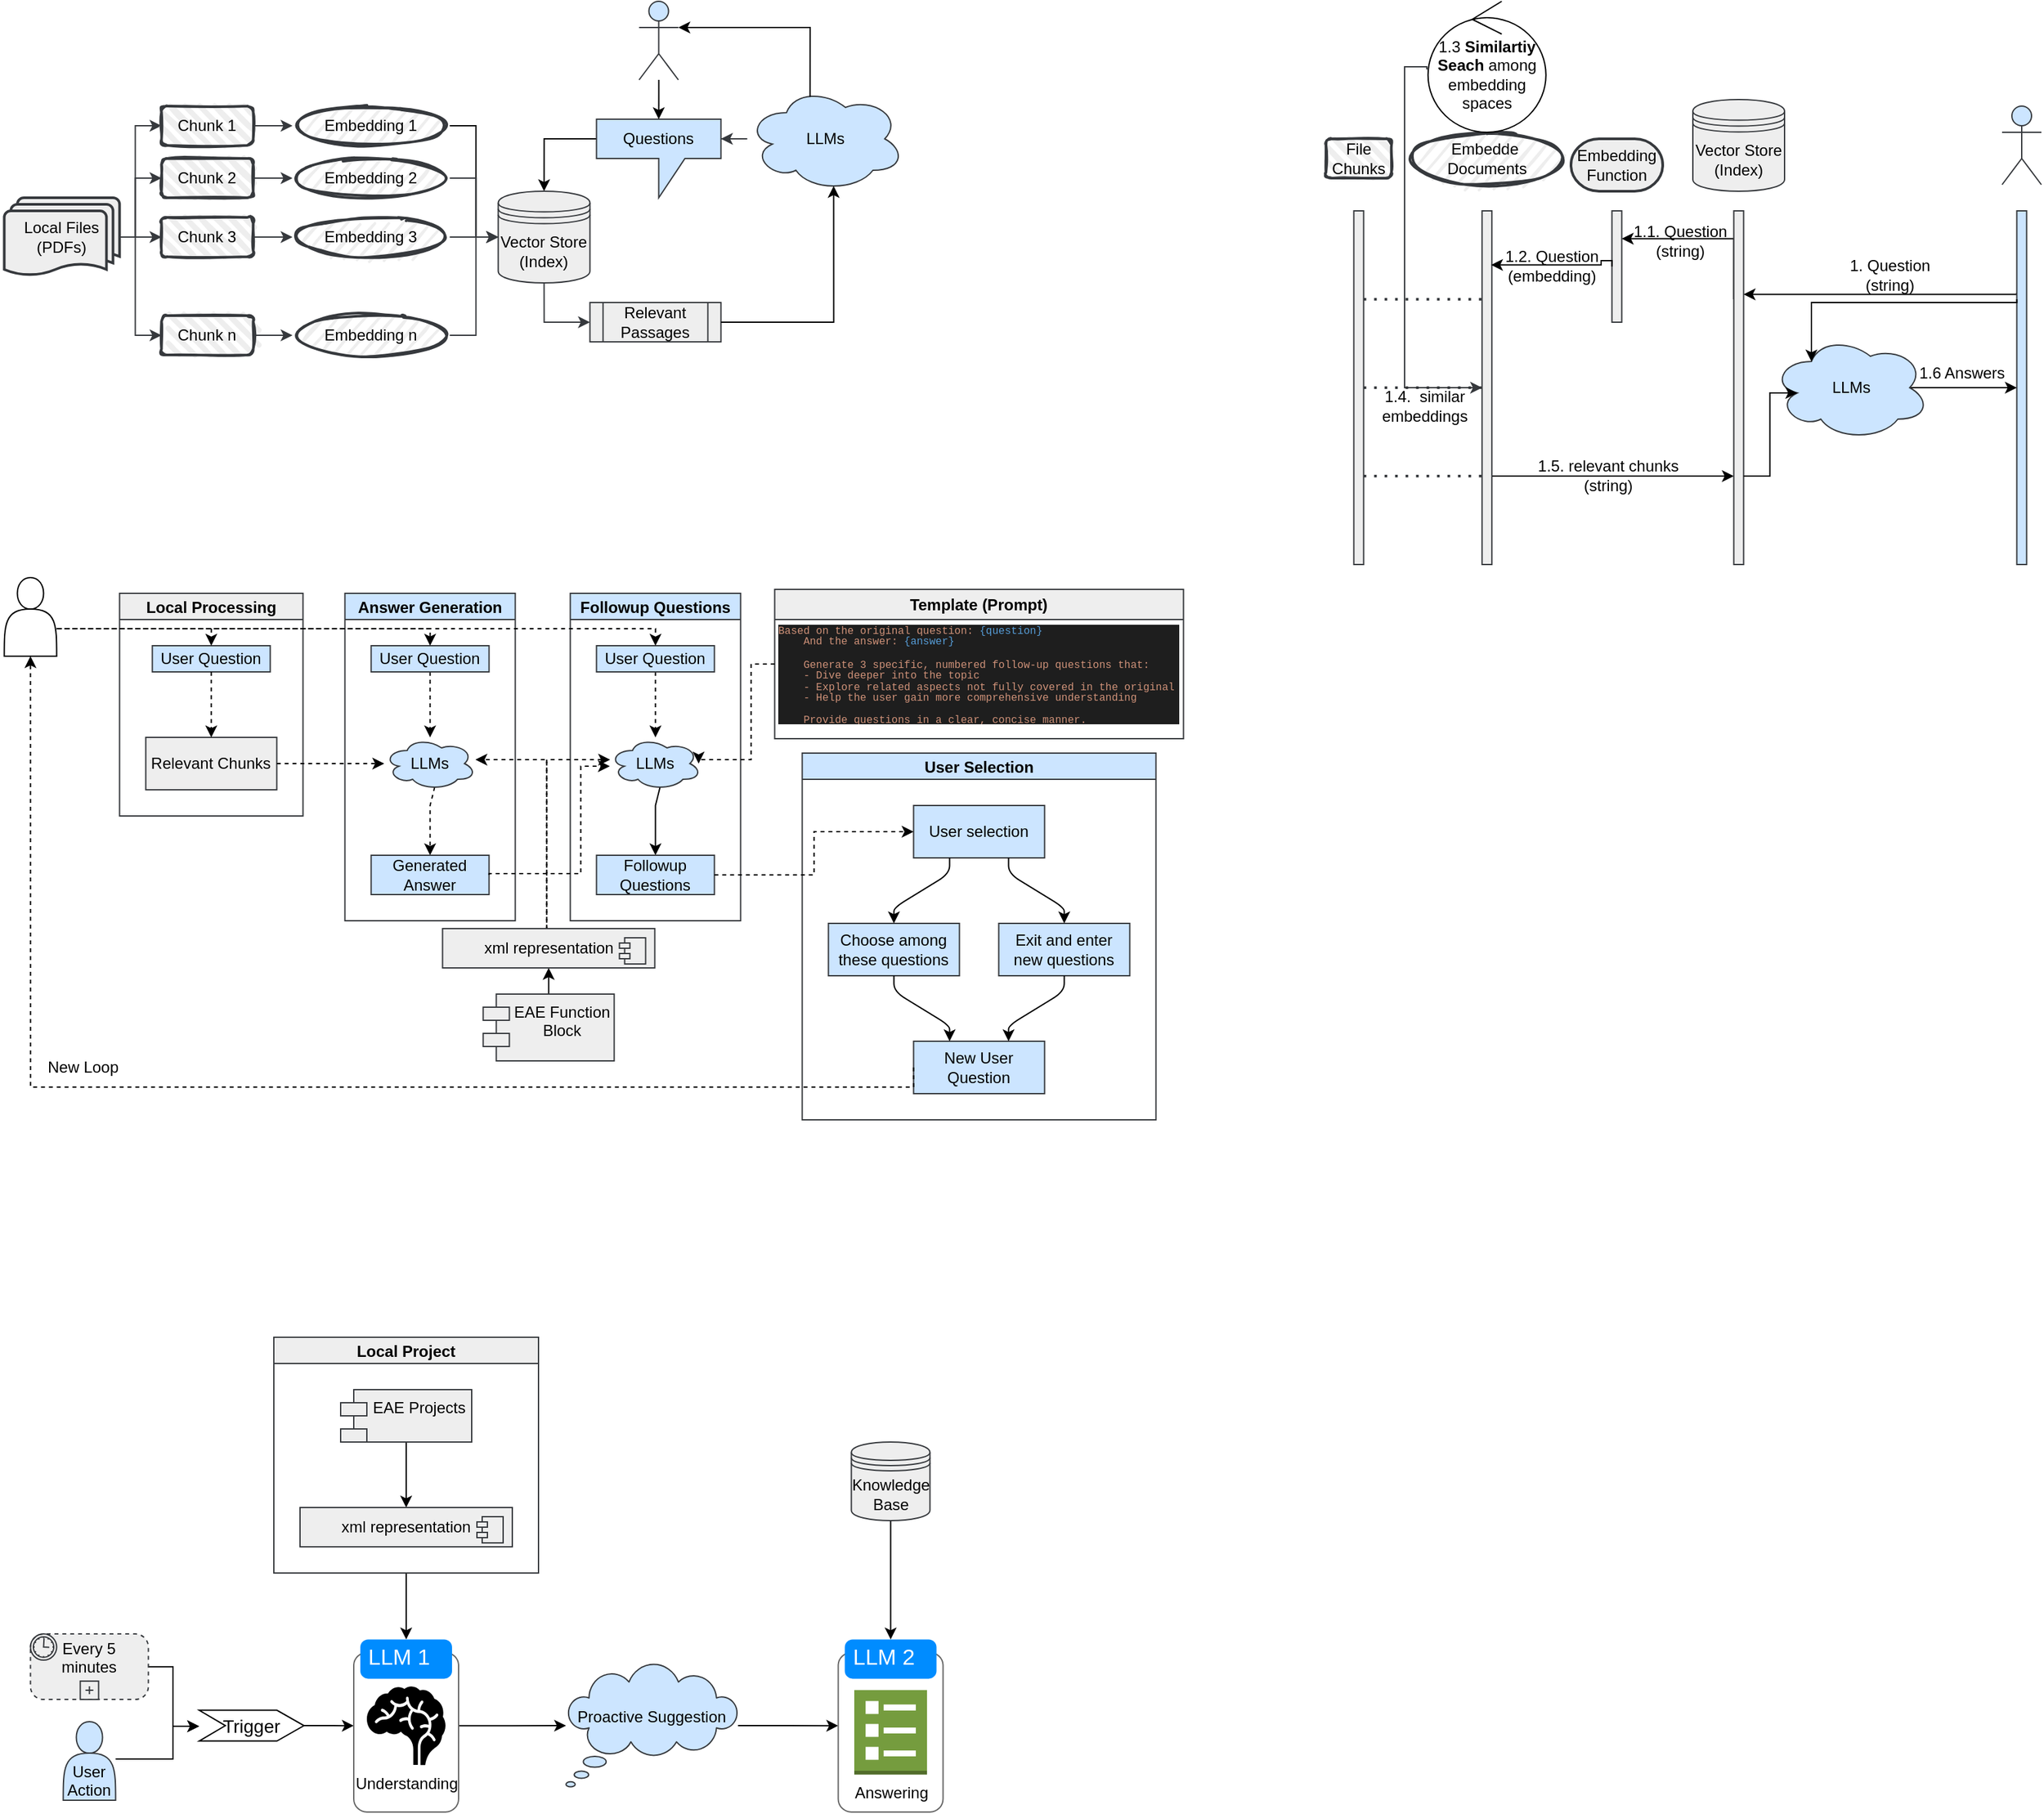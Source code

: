 <mxfile version="26.0.6">
  <diagram name="Seite-1" id="qjP26n-9z4Dr1NR11TSN">
    <mxGraphModel dx="1050" dy="522" grid="1" gridSize="10" guides="1" tooltips="1" connect="1" arrows="1" fold="1" page="1" pageScale="1" pageWidth="827" pageHeight="1169" math="0" shadow="0">
      <root>
        <mxCell id="0" />
        <mxCell id="1" parent="0" />
        <mxCell id="tjBaxz1AtbUdlpxrV566-42" style="edgeStyle=orthogonalEdgeStyle;rounded=0;orthogonalLoop=1;jettySize=auto;html=1;entryX=0.5;entryY=0;entryDx=0;entryDy=0;exitX=0;exitY=0;exitDx=0;exitDy=15;exitPerimeter=0;" parent="1" source="tjBaxz1AtbUdlpxrV566-56" target="tjBaxz1AtbUdlpxrV566-1" edge="1">
          <mxGeometry relative="1" as="geometry" />
        </mxCell>
        <mxCell id="979W89I2Z8hW7TRUs4vd-1" value="" style="shape=umlActor;verticalLabelPosition=bottom;verticalAlign=top;html=1;outlineConnect=0;fillColor=#cce5ff;strokeColor=#36393d;" parent="1" vertex="1">
          <mxGeometry x="525.75" y="40" width="30" height="60" as="geometry" />
        </mxCell>
        <mxCell id="tjBaxz1AtbUdlpxrV566-46" style="edgeStyle=orthogonalEdgeStyle;rounded=0;orthogonalLoop=1;jettySize=auto;html=1;exitX=0.5;exitY=1;exitDx=0;exitDy=0;entryX=0;entryY=0.5;entryDx=0;entryDy=0;fillColor=#eeeeee;strokeColor=#36393d;" parent="1" source="tjBaxz1AtbUdlpxrV566-1" target="tjBaxz1AtbUdlpxrV566-45" edge="1">
          <mxGeometry relative="1" as="geometry" />
        </mxCell>
        <mxCell id="tjBaxz1AtbUdlpxrV566-1" value="Vector Store&lt;div&gt;(Index)&lt;/div&gt;" style="shape=datastore;whiteSpace=wrap;html=1;fillColor=#eeeeee;strokeColor=#36393d;" parent="1" vertex="1">
          <mxGeometry x="418.25" y="185" width="70" height="70" as="geometry" />
        </mxCell>
        <mxCell id="tjBaxz1AtbUdlpxrV566-23" style="edgeStyle=orthogonalEdgeStyle;rounded=0;orthogonalLoop=1;jettySize=auto;html=1;exitX=1;exitY=0.5;exitDx=0;exitDy=0;exitPerimeter=0;entryX=0;entryY=0.5;entryDx=0;entryDy=0;fillColor=#eeeeee;strokeColor=#36393d;" parent="1" source="tjBaxz1AtbUdlpxrV566-3" target="tjBaxz1AtbUdlpxrV566-13" edge="1">
          <mxGeometry relative="1" as="geometry">
            <Array as="points">
              <mxPoint x="141.25" y="220" />
              <mxPoint x="141.25" y="135" />
            </Array>
          </mxGeometry>
        </mxCell>
        <mxCell id="tjBaxz1AtbUdlpxrV566-24" style="edgeStyle=orthogonalEdgeStyle;rounded=0;orthogonalLoop=1;jettySize=auto;html=1;exitX=1;exitY=0.5;exitDx=0;exitDy=0;exitPerimeter=0;entryX=0;entryY=0.5;entryDx=0;entryDy=0;fillColor=#eeeeee;strokeColor=#36393d;" parent="1" source="tjBaxz1AtbUdlpxrV566-3" target="tjBaxz1AtbUdlpxrV566-14" edge="1">
          <mxGeometry relative="1" as="geometry">
            <Array as="points">
              <mxPoint x="141.25" y="220" />
              <mxPoint x="141.25" y="175" />
            </Array>
          </mxGeometry>
        </mxCell>
        <mxCell id="tjBaxz1AtbUdlpxrV566-25" style="edgeStyle=orthogonalEdgeStyle;rounded=0;orthogonalLoop=1;jettySize=auto;html=1;exitX=1;exitY=0.5;exitDx=0;exitDy=0;exitPerimeter=0;entryX=0;entryY=0.5;entryDx=0;entryDy=0;fillColor=#eeeeee;strokeColor=#36393d;" parent="1" source="tjBaxz1AtbUdlpxrV566-3" target="tjBaxz1AtbUdlpxrV566-15" edge="1">
          <mxGeometry relative="1" as="geometry" />
        </mxCell>
        <mxCell id="tjBaxz1AtbUdlpxrV566-32" style="edgeStyle=orthogonalEdgeStyle;rounded=0;orthogonalLoop=1;jettySize=auto;html=1;exitX=1;exitY=0.5;exitDx=0;exitDy=0;exitPerimeter=0;entryX=0;entryY=0.5;entryDx=0;entryDy=0;fillColor=#eeeeee;strokeColor=#36393d;" parent="1" source="tjBaxz1AtbUdlpxrV566-3" target="tjBaxz1AtbUdlpxrV566-26" edge="1">
          <mxGeometry relative="1" as="geometry">
            <Array as="points">
              <mxPoint x="141.25" y="220" />
              <mxPoint x="141.25" y="295" />
            </Array>
          </mxGeometry>
        </mxCell>
        <mxCell id="tjBaxz1AtbUdlpxrV566-3" value="Local Files&lt;div&gt;(PDFs)&lt;/div&gt;" style="strokeWidth=2;html=1;shape=mxgraph.flowchart.multi-document;whiteSpace=wrap;fillColor=#eeeeee;strokeColor=#36393d;" parent="1" vertex="1">
          <mxGeometry x="41.25" y="190" width="88" height="60" as="geometry" />
        </mxCell>
        <mxCell id="tjBaxz1AtbUdlpxrV566-28" style="edgeStyle=orthogonalEdgeStyle;rounded=0;orthogonalLoop=1;jettySize=auto;html=1;exitX=1;exitY=0.5;exitDx=0;exitDy=0;entryX=0;entryY=0.5;entryDx=0;entryDy=0;fillColor=#eeeeee;strokeColor=#36393d;" parent="1" source="tjBaxz1AtbUdlpxrV566-13" target="tjBaxz1AtbUdlpxrV566-16" edge="1">
          <mxGeometry relative="1" as="geometry" />
        </mxCell>
        <mxCell id="tjBaxz1AtbUdlpxrV566-13" value="Chunk 1" style="rounded=1;whiteSpace=wrap;html=1;strokeWidth=2;fillWeight=4;hachureGap=8;hachureAngle=45;fillColor=#eeeeee;sketch=1;strokeColor=#36393d;" parent="1" vertex="1">
          <mxGeometry x="161.25" y="120" width="70" height="30" as="geometry" />
        </mxCell>
        <mxCell id="tjBaxz1AtbUdlpxrV566-29" style="edgeStyle=orthogonalEdgeStyle;rounded=0;orthogonalLoop=1;jettySize=auto;html=1;exitX=1;exitY=0.5;exitDx=0;exitDy=0;entryX=0;entryY=0.5;entryDx=0;entryDy=0;fillColor=#eeeeee;strokeColor=#36393d;" parent="1" source="tjBaxz1AtbUdlpxrV566-14" target="tjBaxz1AtbUdlpxrV566-18" edge="1">
          <mxGeometry relative="1" as="geometry" />
        </mxCell>
        <mxCell id="tjBaxz1AtbUdlpxrV566-14" value="Chunk 2" style="rounded=1;whiteSpace=wrap;html=1;strokeWidth=2;fillWeight=4;hachureGap=8;hachureAngle=45;fillColor=#eeeeee;sketch=1;strokeColor=#36393d;" parent="1" vertex="1">
          <mxGeometry x="161.25" y="160" width="70" height="30" as="geometry" />
        </mxCell>
        <mxCell id="tjBaxz1AtbUdlpxrV566-30" style="edgeStyle=orthogonalEdgeStyle;rounded=0;orthogonalLoop=1;jettySize=auto;html=1;exitX=1;exitY=0.5;exitDx=0;exitDy=0;entryX=0;entryY=0.5;entryDx=0;entryDy=0;fillColor=#eeeeee;strokeColor=#36393d;" parent="1" source="tjBaxz1AtbUdlpxrV566-15" target="tjBaxz1AtbUdlpxrV566-19" edge="1">
          <mxGeometry relative="1" as="geometry" />
        </mxCell>
        <mxCell id="tjBaxz1AtbUdlpxrV566-15" value="Chunk 3" style="rounded=1;whiteSpace=wrap;html=1;strokeWidth=2;fillWeight=4;hachureGap=8;hachureAngle=45;fillColor=#eeeeee;sketch=1;strokeColor=#36393d;" parent="1" vertex="1">
          <mxGeometry x="161.25" y="205" width="70" height="30" as="geometry" />
        </mxCell>
        <mxCell id="tjBaxz1AtbUdlpxrV566-37" style="edgeStyle=orthogonalEdgeStyle;rounded=0;orthogonalLoop=1;jettySize=auto;html=1;exitX=1;exitY=0.5;exitDx=0;exitDy=0;entryX=0;entryY=0.5;entryDx=0;entryDy=0;" parent="1" source="tjBaxz1AtbUdlpxrV566-16" target="tjBaxz1AtbUdlpxrV566-1" edge="1">
          <mxGeometry relative="1" as="geometry">
            <Array as="points">
              <mxPoint x="401.25" y="135" />
              <mxPoint x="401.25" y="220" />
            </Array>
          </mxGeometry>
        </mxCell>
        <mxCell id="tjBaxz1AtbUdlpxrV566-16" value="Embedding 1" style="ellipse;whiteSpace=wrap;html=1;strokeWidth=2;fillWeight=2;hachureGap=8;fillColor=#eeeeee;fillStyle=dots;sketch=1;strokeColor=#36393d;" parent="1" vertex="1">
          <mxGeometry x="261.25" y="120" width="120" height="30" as="geometry" />
        </mxCell>
        <mxCell id="tjBaxz1AtbUdlpxrV566-40" style="edgeStyle=orthogonalEdgeStyle;rounded=0;orthogonalLoop=1;jettySize=auto;html=1;exitX=1;exitY=0.5;exitDx=0;exitDy=0;entryX=0;entryY=0.5;entryDx=0;entryDy=0;fillColor=#eeeeee;strokeColor=#36393d;" parent="1" source="tjBaxz1AtbUdlpxrV566-18" target="tjBaxz1AtbUdlpxrV566-1" edge="1">
          <mxGeometry relative="1" as="geometry">
            <Array as="points">
              <mxPoint x="401.25" y="175" />
              <mxPoint x="401.25" y="220" />
            </Array>
          </mxGeometry>
        </mxCell>
        <mxCell id="tjBaxz1AtbUdlpxrV566-18" value="Embedding 2" style="ellipse;whiteSpace=wrap;html=1;strokeWidth=2;fillWeight=2;hachureGap=8;fillColor=#eeeeee;fillStyle=dots;sketch=1;strokeColor=#36393d;" parent="1" vertex="1">
          <mxGeometry x="261.25" y="160" width="120" height="30" as="geometry" />
        </mxCell>
        <mxCell id="tjBaxz1AtbUdlpxrV566-36" style="edgeStyle=orthogonalEdgeStyle;rounded=0;orthogonalLoop=1;jettySize=auto;html=1;exitX=1;exitY=0.5;exitDx=0;exitDy=0;entryX=0;entryY=0.5;entryDx=0;entryDy=0;fillColor=#eeeeee;strokeColor=#36393d;" parent="1" source="tjBaxz1AtbUdlpxrV566-19" target="tjBaxz1AtbUdlpxrV566-1" edge="1">
          <mxGeometry relative="1" as="geometry" />
        </mxCell>
        <mxCell id="tjBaxz1AtbUdlpxrV566-19" value="Embedding 3" style="ellipse;whiteSpace=wrap;html=1;strokeWidth=2;fillWeight=2;hachureGap=8;fillColor=#eeeeee;fillStyle=dots;sketch=1;strokeColor=#36393d;" parent="1" vertex="1">
          <mxGeometry x="261.25" y="205" width="120" height="30" as="geometry" />
        </mxCell>
        <mxCell id="tjBaxz1AtbUdlpxrV566-31" style="edgeStyle=orthogonalEdgeStyle;rounded=0;orthogonalLoop=1;jettySize=auto;html=1;exitX=1;exitY=0.5;exitDx=0;exitDy=0;entryX=0;entryY=0.5;entryDx=0;entryDy=0;fillColor=#eeeeee;strokeColor=#36393d;" parent="1" source="tjBaxz1AtbUdlpxrV566-26" target="tjBaxz1AtbUdlpxrV566-27" edge="1">
          <mxGeometry relative="1" as="geometry" />
        </mxCell>
        <mxCell id="tjBaxz1AtbUdlpxrV566-26" value="Chunk n" style="rounded=1;whiteSpace=wrap;html=1;strokeWidth=2;fillWeight=4;hachureGap=8;hachureAngle=45;fillColor=#eeeeee;sketch=1;strokeColor=#36393d;" parent="1" vertex="1">
          <mxGeometry x="161.25" y="280" width="70" height="30" as="geometry" />
        </mxCell>
        <mxCell id="tjBaxz1AtbUdlpxrV566-39" style="edgeStyle=orthogonalEdgeStyle;rounded=0;orthogonalLoop=1;jettySize=auto;html=1;exitX=1;exitY=0.5;exitDx=0;exitDy=0;entryX=0;entryY=0.5;entryDx=0;entryDy=0;fillColor=#eeeeee;strokeColor=#36393d;" parent="1" source="tjBaxz1AtbUdlpxrV566-27" target="tjBaxz1AtbUdlpxrV566-1" edge="1">
          <mxGeometry relative="1" as="geometry">
            <Array as="points">
              <mxPoint x="401.25" y="295" />
              <mxPoint x="401.25" y="220" />
            </Array>
          </mxGeometry>
        </mxCell>
        <mxCell id="tjBaxz1AtbUdlpxrV566-27" value="Embedding n" style="ellipse;whiteSpace=wrap;html=1;strokeWidth=2;fillWeight=2;hachureGap=8;fillColor=#eeeeee;fillStyle=dots;sketch=1;strokeColor=#36393d;" parent="1" vertex="1">
          <mxGeometry x="261.25" y="280" width="120" height="30" as="geometry" />
        </mxCell>
        <mxCell id="tjBaxz1AtbUdlpxrV566-45" value="Relevant Passages" style="shape=process;whiteSpace=wrap;html=1;backgroundOutline=1;fillColor=#eeeeee;strokeColor=#36393d;" parent="1" vertex="1">
          <mxGeometry x="488.25" y="270" width="100" height="30" as="geometry" />
        </mxCell>
        <mxCell id="tjBaxz1AtbUdlpxrV566-47" value="LLMs" style="ellipse;shape=cloud;whiteSpace=wrap;html=1;fillColor=#cce5ff;strokeColor=#36393d;" parent="1" vertex="1">
          <mxGeometry x="608.25" y="105" width="120" height="80" as="geometry" />
        </mxCell>
        <mxCell id="tjBaxz1AtbUdlpxrV566-48" style="edgeStyle=orthogonalEdgeStyle;rounded=0;orthogonalLoop=1;jettySize=auto;html=1;exitX=1;exitY=0.5;exitDx=0;exitDy=0;entryX=0.55;entryY=0.95;entryDx=0;entryDy=0;entryPerimeter=0;" parent="1" source="tjBaxz1AtbUdlpxrV566-45" target="tjBaxz1AtbUdlpxrV566-47" edge="1">
          <mxGeometry relative="1" as="geometry">
            <Array as="points">
              <mxPoint x="674.25" y="285" />
            </Array>
          </mxGeometry>
        </mxCell>
        <mxCell id="tjBaxz1AtbUdlpxrV566-56" value="Questions" style="shape=callout;whiteSpace=wrap;html=1;perimeter=calloutPerimeter;fillColor=#cce5ff;strokeColor=#36393d;" parent="1" vertex="1">
          <mxGeometry x="493.25" y="130" width="95" height="60" as="geometry" />
        </mxCell>
        <mxCell id="tjBaxz1AtbUdlpxrV566-57" style="edgeStyle=orthogonalEdgeStyle;rounded=0;orthogonalLoop=1;jettySize=auto;html=1;entryX=0.5;entryY=0;entryDx=0;entryDy=0;entryPerimeter=0;" parent="1" source="979W89I2Z8hW7TRUs4vd-1" target="tjBaxz1AtbUdlpxrV566-56" edge="1">
          <mxGeometry relative="1" as="geometry" />
        </mxCell>
        <mxCell id="tjBaxz1AtbUdlpxrV566-59" style="edgeStyle=orthogonalEdgeStyle;rounded=0;orthogonalLoop=1;jettySize=auto;html=1;entryX=0;entryY=0;entryDx=95;entryDy=15;entryPerimeter=0;fillColor=#cce5ff;strokeColor=#36393d;" parent="1" source="tjBaxz1AtbUdlpxrV566-47" target="tjBaxz1AtbUdlpxrV566-56" edge="1">
          <mxGeometry relative="1" as="geometry" />
        </mxCell>
        <mxCell id="tjBaxz1AtbUdlpxrV566-62" style="edgeStyle=orthogonalEdgeStyle;rounded=0;orthogonalLoop=1;jettySize=auto;html=1;entryX=1;entryY=0.333;entryDx=0;entryDy=0;entryPerimeter=0;exitX=0.4;exitY=0.1;exitDx=0;exitDy=0;exitPerimeter=0;" parent="1" source="tjBaxz1AtbUdlpxrV566-47" target="979W89I2Z8hW7TRUs4vd-1" edge="1">
          <mxGeometry relative="1" as="geometry">
            <Array as="points">
              <mxPoint x="656.25" y="60" />
            </Array>
          </mxGeometry>
        </mxCell>
        <mxCell id="tjBaxz1AtbUdlpxrV566-74" value="" style="shape=umlActor;verticalLabelPosition=bottom;verticalAlign=top;html=1;outlineConnect=0;fillColor=#cce5ff;strokeColor=#36393d;" parent="1" vertex="1">
          <mxGeometry x="1566" y="120" width="30" height="60" as="geometry" />
        </mxCell>
        <mxCell id="tjBaxz1AtbUdlpxrV566-84" value="" style="rounded=0;whiteSpace=wrap;html=1;fillColor=#eeeeee;strokeColor=#36393d;" parent="1" vertex="1">
          <mxGeometry x="1268.25" y="200" width="7.5" height="85" as="geometry" />
        </mxCell>
        <mxCell id="tjBaxz1AtbUdlpxrV566-89" value="" style="rounded=0;whiteSpace=wrap;html=1;fillColor=#eeeeee;strokeColor=#36393d;" parent="1" vertex="1">
          <mxGeometry x="1071.25" y="200" width="7.5" height="270" as="geometry" />
        </mxCell>
        <mxCell id="tjBaxz1AtbUdlpxrV566-152" style="edgeStyle=orthogonalEdgeStyle;rounded=0;orthogonalLoop=1;jettySize=auto;html=1;exitX=1;exitY=0.75;exitDx=0;exitDy=0;entryX=0;entryY=0.75;entryDx=0;entryDy=0;" parent="1" source="tjBaxz1AtbUdlpxrV566-90" target="tjBaxz1AtbUdlpxrV566-92" edge="1">
          <mxGeometry relative="1" as="geometry">
            <Array as="points">
              <mxPoint x="1260" y="402" />
              <mxPoint x="1260" y="402" />
            </Array>
          </mxGeometry>
        </mxCell>
        <mxCell id="tjBaxz1AtbUdlpxrV566-90" value="" style="rounded=0;whiteSpace=wrap;html=1;fillColor=#eeeeee;strokeColor=#36393d;" parent="1" vertex="1">
          <mxGeometry x="1169.13" y="200" width="7.5" height="270" as="geometry" />
        </mxCell>
        <mxCell id="tjBaxz1AtbUdlpxrV566-117" style="edgeStyle=orthogonalEdgeStyle;rounded=0;orthogonalLoop=1;jettySize=auto;html=1;exitX=0;exitY=0.25;exitDx=0;exitDy=0;entryX=1;entryY=0.25;entryDx=0;entryDy=0;" parent="1" source="tjBaxz1AtbUdlpxrV566-92" target="tjBaxz1AtbUdlpxrV566-84" edge="1">
          <mxGeometry relative="1" as="geometry">
            <Array as="points">
              <mxPoint x="1361" y="221" />
            </Array>
          </mxGeometry>
        </mxCell>
        <mxCell id="tjBaxz1AtbUdlpxrV566-92" value="" style="rounded=0;whiteSpace=wrap;html=1;fillColor=#eeeeee;strokeColor=#36393d;" parent="1" vertex="1">
          <mxGeometry x="1361.25" y="200" width="7.5" height="270" as="geometry" />
        </mxCell>
        <mxCell id="tjBaxz1AtbUdlpxrV566-149" style="edgeStyle=orthogonalEdgeStyle;rounded=0;orthogonalLoop=1;jettySize=auto;html=1;exitX=0;exitY=0.25;exitDx=0;exitDy=0;entryX=1;entryY=0.25;entryDx=0;entryDy=0;" parent="1" edge="1">
          <mxGeometry relative="1" as="geometry">
            <mxPoint x="1577.25" y="262.5" as="sourcePoint" />
            <mxPoint x="1368.75" y="263.75" as="targetPoint" />
            <Array as="points">
              <mxPoint x="1577" y="264" />
            </Array>
          </mxGeometry>
        </mxCell>
        <mxCell id="tjBaxz1AtbUdlpxrV566-93" value="" style="rounded=0;whiteSpace=wrap;html=1;fillColor=#cce5ff;strokeColor=#36393d;" parent="1" vertex="1">
          <mxGeometry x="1577.25" y="200" width="7.5" height="270" as="geometry" />
        </mxCell>
        <mxCell id="tjBaxz1AtbUdlpxrV566-95" value="1. Question&lt;div&gt;(string)&lt;/div&gt;" style="text;html=1;align=center;verticalAlign=middle;resizable=0;points=[];autosize=1;strokeColor=none;fillColor=none;" parent="1" vertex="1">
          <mxGeometry x="1440" y="229" width="80" height="40" as="geometry" />
        </mxCell>
        <mxCell id="tjBaxz1AtbUdlpxrV566-97" value="1.1. Question&lt;div&gt;(string)&lt;/div&gt;" style="text;html=1;align=center;verticalAlign=middle;resizable=0;points=[];autosize=1;strokeColor=none;fillColor=none;" parent="1" vertex="1">
          <mxGeometry x="1274.75" y="203" width="90" height="40" as="geometry" />
        </mxCell>
        <mxCell id="tjBaxz1AtbUdlpxrV566-103" value="1.2. Question&lt;div&gt;(embedding)&lt;/div&gt;" style="text;html=1;align=center;verticalAlign=middle;resizable=0;points=[];autosize=1;" parent="1" vertex="1">
          <mxGeometry x="1177" y="222" width="90" height="40" as="geometry" />
        </mxCell>
        <mxCell id="tjBaxz1AtbUdlpxrV566-126" style="edgeStyle=orthogonalEdgeStyle;rounded=0;orthogonalLoop=1;jettySize=auto;html=1;entryX=0;entryY=0.5;entryDx=0;entryDy=0;fillColor=#eeeeee;strokeColor=#36393d;exitX=-0.01;exitY=0.52;exitDx=0;exitDy=0;exitPerimeter=0;" parent="1" source="aqOJYriMutAaAsPxaJqA-10" target="tjBaxz1AtbUdlpxrV566-90" edge="1">
          <mxGeometry relative="1" as="geometry">
            <Array as="points">
              <mxPoint x="1127" y="90" />
              <mxPoint x="1110" y="90" />
              <mxPoint x="1110" y="335" />
            </Array>
            <mxPoint x="1090" y="60" as="sourcePoint" />
          </mxGeometry>
        </mxCell>
        <mxCell id="tjBaxz1AtbUdlpxrV566-108" value="1.4.&amp;nbsp; similar&lt;div&gt;embeddings&lt;/div&gt;" style="text;html=1;align=center;verticalAlign=middle;resizable=0;points=[];autosize=1;" parent="1" vertex="1">
          <mxGeometry x="1080.25" y="329" width="90" height="40" as="geometry" />
        </mxCell>
        <mxCell id="tjBaxz1AtbUdlpxrV566-112" value="File Chunks" style="rounded=1;whiteSpace=wrap;html=1;strokeWidth=2;fillWeight=4;hachureGap=8;hachureAngle=45;fillColor=#eeeeee;sketch=1;strokeColor=#36393d;" parent="1" vertex="1">
          <mxGeometry x="1050" y="145" width="50" height="30" as="geometry" />
        </mxCell>
        <mxCell id="tjBaxz1AtbUdlpxrV566-113" value="Embedde&amp;nbsp;&lt;div&gt;Documents&lt;/div&gt;" style="ellipse;whiteSpace=wrap;html=1;strokeWidth=2;fillWeight=2;hachureGap=8;fillColor=#eeeeee;fillStyle=dots;sketch=1;strokeColor=#36393d;" parent="1" vertex="1">
          <mxGeometry x="1112.88" y="140" width="120" height="40" as="geometry" />
        </mxCell>
        <mxCell id="tjBaxz1AtbUdlpxrV566-114" value="Vector Store&lt;div&gt;(Index)&lt;/div&gt;" style="shape=datastore;whiteSpace=wrap;html=1;fillColor=#eeeeee;strokeColor=#36393d;" parent="1" vertex="1">
          <mxGeometry x="1330" y="115" width="70" height="70" as="geometry" />
        </mxCell>
        <mxCell id="tjBaxz1AtbUdlpxrV566-122" value="" style="endArrow=none;dashed=1;html=1;dashPattern=1 3;strokeWidth=2;rounded=0;entryX=0;entryY=0.25;entryDx=0;entryDy=0;exitX=1;exitY=0.25;exitDx=0;exitDy=0;fillColor=#eeeeee;strokeColor=#36393d;" parent="1" source="tjBaxz1AtbUdlpxrV566-89" target="tjBaxz1AtbUdlpxrV566-90" edge="1">
          <mxGeometry width="50" height="50" relative="1" as="geometry">
            <mxPoint x="1110" y="283.5" as="sourcePoint" />
            <mxPoint x="1160" y="233.5" as="targetPoint" />
          </mxGeometry>
        </mxCell>
        <mxCell id="tjBaxz1AtbUdlpxrV566-123" value="" style="endArrow=none;dashed=1;html=1;dashPattern=1 3;strokeWidth=2;rounded=0;entryX=0;entryY=0.5;entryDx=0;entryDy=0;exitX=1;exitY=0.5;exitDx=0;exitDy=0;fillColor=#eeeeee;strokeColor=#36393d;" parent="1" source="tjBaxz1AtbUdlpxrV566-89" target="tjBaxz1AtbUdlpxrV566-90" edge="1">
          <mxGeometry width="50" height="50" relative="1" as="geometry">
            <mxPoint x="1193.13" y="305" as="sourcePoint" />
            <mxPoint x="1307.13" y="305" as="targetPoint" />
          </mxGeometry>
        </mxCell>
        <mxCell id="tjBaxz1AtbUdlpxrV566-124" value="" style="endArrow=none;dashed=1;html=1;dashPattern=1 3;strokeWidth=2;rounded=0;entryX=0;entryY=0.75;entryDx=0;entryDy=0;exitX=1;exitY=0.75;exitDx=0;exitDy=0;fillColor=#eeeeee;strokeColor=#36393d;" parent="1" source="tjBaxz1AtbUdlpxrV566-89" target="tjBaxz1AtbUdlpxrV566-90" edge="1">
          <mxGeometry width="50" height="50" relative="1" as="geometry">
            <mxPoint x="1099" y="283" as="sourcePoint" />
            <mxPoint x="1213" y="283" as="targetPoint" />
          </mxGeometry>
        </mxCell>
        <mxCell id="tjBaxz1AtbUdlpxrV566-140" style="edgeStyle=orthogonalEdgeStyle;rounded=0;orthogonalLoop=1;jettySize=auto;html=1;exitX=0.875;exitY=0.5;exitDx=0;exitDy=0;exitPerimeter=0;entryX=0;entryY=0.5;entryDx=0;entryDy=0;" parent="1" source="tjBaxz1AtbUdlpxrV566-128" target="tjBaxz1AtbUdlpxrV566-93" edge="1">
          <mxGeometry relative="1" as="geometry" />
        </mxCell>
        <mxCell id="tjBaxz1AtbUdlpxrV566-128" value="LLMs" style="ellipse;shape=cloud;whiteSpace=wrap;html=1;fillColor=#cce5ff;strokeColor=#36393d;" parent="1" vertex="1">
          <mxGeometry x="1390.5" y="295" width="120" height="80" as="geometry" />
        </mxCell>
        <mxCell id="tjBaxz1AtbUdlpxrV566-130" value="1.5. relevant chunks&lt;br&gt;&lt;div&gt;(string)&lt;/div&gt;" style="text;html=1;align=center;verticalAlign=middle;resizable=0;points=[];autosize=1;" parent="1" vertex="1">
          <mxGeometry x="1200" y="382" width="130" height="40" as="geometry" />
        </mxCell>
        <mxCell id="tjBaxz1AtbUdlpxrV566-137" value="Embedding Function" style="strokeWidth=2;html=1;shape=mxgraph.flowchart.terminator;whiteSpace=wrap;fillColor=#eeeeee;strokeColor=#36393d;" parent="1" vertex="1">
          <mxGeometry x="1237" y="145" width="70" height="40" as="geometry" />
        </mxCell>
        <mxCell id="tjBaxz1AtbUdlpxrV566-138" style="edgeStyle=orthogonalEdgeStyle;rounded=0;orthogonalLoop=1;jettySize=auto;html=1;exitX=0;exitY=0.5;exitDx=0;exitDy=0;entryX=0.916;entryY=0.153;entryDx=0;entryDy=0;entryPerimeter=0;" parent="1" source="tjBaxz1AtbUdlpxrV566-84" target="tjBaxz1AtbUdlpxrV566-90" edge="1">
          <mxGeometry relative="1" as="geometry">
            <Array as="points">
              <mxPoint x="1260" y="238" />
              <mxPoint x="1260" y="241" />
            </Array>
          </mxGeometry>
        </mxCell>
        <mxCell id="tjBaxz1AtbUdlpxrV566-145" value="1.6 Answers" style="text;html=1;align=center;verticalAlign=middle;resizable=0;points=[];autosize=1;strokeColor=none;fillColor=none;" parent="1" vertex="1">
          <mxGeometry x="1490" y="309" width="90" height="30" as="geometry" />
        </mxCell>
        <mxCell id="tjBaxz1AtbUdlpxrV566-146" style="edgeStyle=orthogonalEdgeStyle;rounded=0;orthogonalLoop=1;jettySize=auto;html=1;exitX=0;exitY=0.25;exitDx=0;exitDy=0;entryX=0.25;entryY=0.25;entryDx=0;entryDy=0;entryPerimeter=0;" parent="1" source="tjBaxz1AtbUdlpxrV566-93" target="tjBaxz1AtbUdlpxrV566-128" edge="1">
          <mxGeometry relative="1" as="geometry">
            <Array as="points">
              <mxPoint x="1577" y="270" />
              <mxPoint x="1421" y="270" />
            </Array>
          </mxGeometry>
        </mxCell>
        <mxCell id="tjBaxz1AtbUdlpxrV566-154" style="edgeStyle=orthogonalEdgeStyle;rounded=0;orthogonalLoop=1;jettySize=auto;html=1;exitX=1;exitY=0.75;exitDx=0;exitDy=0;entryX=0.16;entryY=0.55;entryDx=0;entryDy=0;entryPerimeter=0;" parent="1" source="tjBaxz1AtbUdlpxrV566-92" target="tjBaxz1AtbUdlpxrV566-128" edge="1">
          <mxGeometry relative="1" as="geometry" />
        </mxCell>
        <mxCell id="tjBaxz1AtbUdlpxrV566-188" value="Local Processing" style="swimlane;startSize=20;horizontal=1;childLayout=flowLayout;flowOrientation=north;resizable=0;interRankCellSpacing=50;containerType=tree;fontSize=12;fillColor=#eeeeee;strokeColor=#36393d;" parent="1" vertex="1">
          <mxGeometry x="129.25" y="492" width="140" height="170" as="geometry" />
        </mxCell>
        <mxCell id="tjBaxz1AtbUdlpxrV566-189" value="User Question" style="whiteSpace=wrap;html=1;fillColor=#cce5ff;strokeColor=#36393d;" parent="tjBaxz1AtbUdlpxrV566-188" vertex="1">
          <mxGeometry x="25" y="40" width="90" height="20" as="geometry" />
        </mxCell>
        <mxCell id="tjBaxz1AtbUdlpxrV566-190" value="Relevant Chunks" style="whiteSpace=wrap;html=1;fillColor=#eeeeee;strokeColor=#36393d;" parent="tjBaxz1AtbUdlpxrV566-188" vertex="1">
          <mxGeometry x="20" y="110" width="100" height="40" as="geometry" />
        </mxCell>
        <mxCell id="tjBaxz1AtbUdlpxrV566-191" value="" style="html=1;rounded=1;curved=0;sourcePerimeterSpacing=0;targetPerimeterSpacing=0;startSize=6;endSize=6;noEdgeStyle=1;orthogonal=1;dashed=1;" parent="tjBaxz1AtbUdlpxrV566-188" source="tjBaxz1AtbUdlpxrV566-189" target="tjBaxz1AtbUdlpxrV566-190" edge="1">
          <mxGeometry relative="1" as="geometry">
            <Array as="points">
              <mxPoint x="70" y="72" />
              <mxPoint x="70" y="98" />
            </Array>
          </mxGeometry>
        </mxCell>
        <mxCell id="tjBaxz1AtbUdlpxrV566-198" value="Answer Generation" style="swimlane;startSize=20;horizontal=1;childLayout=flowLayout;flowOrientation=north;resizable=0;interRankCellSpacing=50;containerType=tree;fontSize=12;fillColor=#cce5ff;strokeColor=#36393d;" parent="1" vertex="1">
          <mxGeometry x="301.25" y="492" width="130" height="250" as="geometry" />
        </mxCell>
        <mxCell id="tjBaxz1AtbUdlpxrV566-206" style="edgeStyle=orthogonalEdgeStyle;rounded=0;orthogonalLoop=1;jettySize=auto;html=1;exitX=0.5;exitY=1;exitDx=0;exitDy=0;noEdgeStyle=1;orthogonal=1;dashed=1;" parent="tjBaxz1AtbUdlpxrV566-198" source="tjBaxz1AtbUdlpxrV566-199" target="tjBaxz1AtbUdlpxrV566-205" edge="1">
          <mxGeometry relative="1" as="geometry">
            <Array as="points">
              <mxPoint x="65" y="72" />
              <mxPoint x="65" y="98" />
            </Array>
          </mxGeometry>
        </mxCell>
        <mxCell id="tjBaxz1AtbUdlpxrV566-199" value="User Question" style="whiteSpace=wrap;html=1;fillColor=#cce5ff;strokeColor=#36393d;" parent="tjBaxz1AtbUdlpxrV566-198" vertex="1">
          <mxGeometry x="20" y="40" width="90" height="20" as="geometry" />
        </mxCell>
        <mxCell id="tjBaxz1AtbUdlpxrV566-213" style="edgeStyle=orthogonalEdgeStyle;rounded=0;orthogonalLoop=1;jettySize=auto;html=1;exitX=0.55;exitY=0.95;exitDx=0;exitDy=0;exitPerimeter=0;entryX=0.5;entryY=0;entryDx=0;entryDy=0;noEdgeStyle=1;orthogonal=1;dashed=1;" parent="tjBaxz1AtbUdlpxrV566-198" source="tjBaxz1AtbUdlpxrV566-205" target="tjBaxz1AtbUdlpxrV566-212" edge="1">
          <mxGeometry relative="1" as="geometry">
            <Array as="points">
              <mxPoint x="65" y="162" />
              <mxPoint x="65" y="188" />
            </Array>
          </mxGeometry>
        </mxCell>
        <mxCell id="tjBaxz1AtbUdlpxrV566-205" value="LLMs" style="ellipse;shape=cloud;whiteSpace=wrap;html=1;fillColor=#cce5ff;strokeColor=#36393d;" parent="tjBaxz1AtbUdlpxrV566-198" vertex="1">
          <mxGeometry x="30" y="110" width="70" height="40" as="geometry" />
        </mxCell>
        <mxCell id="tjBaxz1AtbUdlpxrV566-212" value="Generated Answer" style="whiteSpace=wrap;html=1;fillColor=#cce5ff;strokeColor=#36393d;" parent="tjBaxz1AtbUdlpxrV566-198" vertex="1">
          <mxGeometry x="20" y="200" width="90" height="30" as="geometry" />
        </mxCell>
        <mxCell id="tjBaxz1AtbUdlpxrV566-214" value="Followup Questions" style="swimlane;startSize=20;horizontal=1;childLayout=flowLayout;flowOrientation=north;resizable=0;interRankCellSpacing=50;containerType=tree;fontSize=12;fillColor=#cce5ff;strokeColor=#36393d;" parent="1" vertex="1">
          <mxGeometry x="473.25" y="492" width="130" height="250" as="geometry" />
        </mxCell>
        <mxCell id="tjBaxz1AtbUdlpxrV566-215" style="edgeStyle=orthogonalEdgeStyle;rounded=0;orthogonalLoop=1;jettySize=auto;html=1;exitX=0.5;exitY=1;exitDx=0;exitDy=0;noEdgeStyle=1;orthogonal=1;dashed=1;" parent="tjBaxz1AtbUdlpxrV566-214" source="tjBaxz1AtbUdlpxrV566-216" target="tjBaxz1AtbUdlpxrV566-218" edge="1">
          <mxGeometry relative="1" as="geometry">
            <Array as="points">
              <mxPoint x="65" y="72" />
              <mxPoint x="65" y="98" />
            </Array>
          </mxGeometry>
        </mxCell>
        <mxCell id="tjBaxz1AtbUdlpxrV566-216" value="User Question" style="whiteSpace=wrap;html=1;fillColor=#cce5ff;strokeColor=#36393d;" parent="tjBaxz1AtbUdlpxrV566-214" vertex="1">
          <mxGeometry x="20" y="40" width="90" height="20" as="geometry" />
        </mxCell>
        <mxCell id="tjBaxz1AtbUdlpxrV566-217" style="edgeStyle=orthogonalEdgeStyle;rounded=0;orthogonalLoop=1;jettySize=auto;html=1;exitX=0.55;exitY=0.95;exitDx=0;exitDy=0;exitPerimeter=0;entryX=0.5;entryY=0;entryDx=0;entryDy=0;noEdgeStyle=1;orthogonal=1;" parent="tjBaxz1AtbUdlpxrV566-214" source="tjBaxz1AtbUdlpxrV566-218" target="tjBaxz1AtbUdlpxrV566-219" edge="1">
          <mxGeometry relative="1" as="geometry">
            <Array as="points">
              <mxPoint x="65" y="162" />
              <mxPoint x="65" y="188" />
            </Array>
          </mxGeometry>
        </mxCell>
        <mxCell id="tjBaxz1AtbUdlpxrV566-218" value="LLMs" style="ellipse;shape=cloud;whiteSpace=wrap;html=1;fillColor=#cce5ff;strokeColor=#36393d;" parent="tjBaxz1AtbUdlpxrV566-214" vertex="1">
          <mxGeometry x="30" y="110" width="70" height="40" as="geometry" />
        </mxCell>
        <mxCell id="tjBaxz1AtbUdlpxrV566-219" value="Followup Questions" style="whiteSpace=wrap;html=1;fillColor=#cce5ff;strokeColor=#36393d;" parent="tjBaxz1AtbUdlpxrV566-214" vertex="1">
          <mxGeometry x="20" y="200" width="90" height="30" as="geometry" />
        </mxCell>
        <mxCell id="aqOJYriMutAaAsPxaJqA-23" style="edgeStyle=orthogonalEdgeStyle;rounded=0;orthogonalLoop=1;jettySize=auto;html=1;entryX=0.5;entryY=0;entryDx=0;entryDy=0;dashed=1;" parent="1" source="tjBaxz1AtbUdlpxrV566-221" target="tjBaxz1AtbUdlpxrV566-189" edge="1">
          <mxGeometry relative="1" as="geometry">
            <Array as="points">
              <mxPoint x="281.25" y="519" />
              <mxPoint x="199.25" y="519" />
            </Array>
          </mxGeometry>
        </mxCell>
        <mxCell id="aqOJYriMutAaAsPxaJqA-24" style="edgeStyle=orthogonalEdgeStyle;rounded=0;orthogonalLoop=1;jettySize=auto;html=1;entryX=0.5;entryY=0;entryDx=0;entryDy=0;dashed=1;" parent="1" source="tjBaxz1AtbUdlpxrV566-221" target="tjBaxz1AtbUdlpxrV566-199" edge="1">
          <mxGeometry relative="1" as="geometry">
            <Array as="points">
              <mxPoint x="280.25" y="519" />
              <mxPoint x="366.25" y="519" />
            </Array>
          </mxGeometry>
        </mxCell>
        <mxCell id="aqOJYriMutAaAsPxaJqA-25" style="edgeStyle=orthogonalEdgeStyle;rounded=0;orthogonalLoop=1;jettySize=auto;html=1;exitX=0.5;exitY=1;exitDx=0;exitDy=0;entryX=0.5;entryY=0;entryDx=0;entryDy=0;dashed=1;" parent="1" source="tjBaxz1AtbUdlpxrV566-221" target="tjBaxz1AtbUdlpxrV566-216" edge="1">
          <mxGeometry relative="1" as="geometry">
            <Array as="points">
              <mxPoint x="46.25" y="519" />
              <mxPoint x="538.25" y="519" />
            </Array>
          </mxGeometry>
        </mxCell>
        <mxCell id="tjBaxz1AtbUdlpxrV566-221" value="" style="shape=actor;whiteSpace=wrap;html=1;" parent="1" vertex="1">
          <mxGeometry x="41.25" y="480" width="40" height="60" as="geometry" />
        </mxCell>
        <mxCell id="tjBaxz1AtbUdlpxrV566-240" style="edgeStyle=orthogonalEdgeStyle;rounded=0;orthogonalLoop=1;jettySize=auto;html=1;exitX=1;exitY=0.5;exitDx=0;exitDy=0;dashed=1;" parent="1" source="tjBaxz1AtbUdlpxrV566-212" target="tjBaxz1AtbUdlpxrV566-218" edge="1">
          <mxGeometry relative="1" as="geometry">
            <Array as="points">
              <mxPoint x="411.25" y="706" />
              <mxPoint x="481.25" y="706" />
              <mxPoint x="481.25" y="624" />
            </Array>
          </mxGeometry>
        </mxCell>
        <mxCell id="tjBaxz1AtbUdlpxrV566-241" style="edgeStyle=orthogonalEdgeStyle;rounded=0;orthogonalLoop=1;jettySize=auto;html=1;exitX=1;exitY=0.5;exitDx=0;exitDy=0;dashed=1;" parent="1" source="tjBaxz1AtbUdlpxrV566-190" target="tjBaxz1AtbUdlpxrV566-205" edge="1">
          <mxGeometry relative="1" as="geometry" />
        </mxCell>
        <mxCell id="tjBaxz1AtbUdlpxrV566-242" value="Template (Prompt)" style="swimlane;whiteSpace=wrap;html=1;fillColor=#eeeeee;strokeColor=#36393d;" parent="1" vertex="1">
          <mxGeometry x="629.25" y="489" width="312" height="114" as="geometry" />
        </mxCell>
        <mxCell id="tjBaxz1AtbUdlpxrV566-229" value="&lt;h1 style=&quot;margin-top: 0px;&quot;&gt;&lt;br&gt;&lt;/h1&gt;&lt;div style=&quot;color: rgb(212, 212, 212); background-color: rgb(30, 30, 30); font-family: Consolas, &amp;quot;Courier New&amp;quot;, monospace; white-space: pre; line-height: 70%;&quot;&gt;&lt;div&gt;&lt;font style=&quot;line-height: 70%; font-size: 8px;&quot;&gt;&lt;span style=&quot;color: rgb(206, 145, 120);&quot;&gt;Based on the original question: &lt;/span&gt;&lt;span style=&quot;color: rgb(86, 156, 214);&quot;&gt;{question}&lt;/span&gt;&lt;/font&gt;&lt;/div&gt;&lt;div&gt;&lt;font style=&quot;line-height: 70%; font-size: 8px;&quot;&gt;&lt;span style=&quot;color: #ce9178;&quot;&gt;&amp;nbsp; &amp;nbsp; And the answer: &lt;/span&gt;&lt;span style=&quot;color: #569cd6;&quot;&gt;{answer}&lt;/span&gt;&lt;/font&gt;&lt;/div&gt;&lt;font style=&quot;font-size: 8px;&quot;&gt;&lt;br&gt;&lt;/font&gt;&lt;div&gt;&lt;span style=&quot;color: #ce9178;&quot;&gt;&lt;font style=&quot;line-height: 70%; font-size: 8px;&quot;&gt;&amp;nbsp; &amp;nbsp; Generate 3 specific, numbered follow-up questions that:&lt;/font&gt;&lt;/span&gt;&lt;/div&gt;&lt;div&gt;&lt;span style=&quot;color: #ce9178;&quot;&gt;&lt;font style=&quot;line-height: 70%; font-size: 8px;&quot;&gt;&amp;nbsp; &amp;nbsp; - Dive deeper into the topic&lt;/font&gt;&lt;/span&gt;&lt;/div&gt;&lt;div&gt;&lt;span style=&quot;color: #ce9178;&quot;&gt;&lt;font style=&quot;line-height: 70%; font-size: 8px;&quot;&gt;&amp;nbsp; &amp;nbsp; - Explore related aspects not fully covered in the original answer&lt;/font&gt;&lt;/span&gt;&lt;/div&gt;&lt;div&gt;&lt;span style=&quot;color: #ce9178;&quot;&gt;&lt;font style=&quot;line-height: 70%; font-size: 8px;&quot;&gt;&amp;nbsp; &amp;nbsp; - Help the user gain more comprehensive understanding&lt;/font&gt;&lt;/span&gt;&lt;/div&gt;&lt;div&gt;&lt;span style=&quot;color: #ce9178;&quot;&gt;&lt;font style=&quot;line-height: 70%; font-size: 8px;&quot;&gt;&amp;nbsp; &amp;nbsp; &lt;/font&gt;&lt;/span&gt;&lt;/div&gt;&lt;div&gt;&lt;span style=&quot;color: rgb(206, 145, 120);&quot;&gt;&lt;font style=&quot;line-height: 70%; font-size: 8px;&quot;&gt;&amp;nbsp; &amp;nbsp; Provide questions in a clear, concise manner.&lt;/font&gt;&lt;/span&gt;&lt;/div&gt;&lt;/div&gt;" style="text;html=1;whiteSpace=wrap;overflow=hidden;rounded=0;" parent="tjBaxz1AtbUdlpxrV566-242" vertex="1">
          <mxGeometry x="1" y="-25" width="308" height="140" as="geometry" />
        </mxCell>
        <mxCell id="tjBaxz1AtbUdlpxrV566-246" style="edgeStyle=orthogonalEdgeStyle;rounded=0;orthogonalLoop=1;jettySize=auto;html=1;exitX=0;exitY=0.5;exitDx=0;exitDy=0;entryX=0.971;entryY=0.5;entryDx=0;entryDy=0;entryPerimeter=0;dashed=1;" parent="1" source="tjBaxz1AtbUdlpxrV566-242" target="tjBaxz1AtbUdlpxrV566-218" edge="1">
          <mxGeometry relative="1" as="geometry">
            <Array as="points">
              <mxPoint x="611.25" y="546" />
              <mxPoint x="611.25" y="619" />
            </Array>
          </mxGeometry>
        </mxCell>
        <mxCell id="tjBaxz1AtbUdlpxrV566-247" value="User Selection" style="swimlane;startSize=20;horizontal=1;childLayout=flowLayout;flowOrientation=north;resizable=0;interRankCellSpacing=50;containerType=tree;fontSize=12;fillColor=#cce5ff;strokeColor=#36393d;" parent="1" vertex="1">
          <mxGeometry x="650.25" y="614" width="270" height="280" as="geometry" />
        </mxCell>
        <mxCell id="tjBaxz1AtbUdlpxrV566-248" value="User selection" style="whiteSpace=wrap;html=1;fillColor=#cce5ff;strokeColor=#36393d;" parent="tjBaxz1AtbUdlpxrV566-247" vertex="1">
          <mxGeometry x="85" y="40" width="100" height="40" as="geometry" />
        </mxCell>
        <mxCell id="tjBaxz1AtbUdlpxrV566-249" value="Choose among these questions" style="whiteSpace=wrap;html=1;fillColor=#cce5ff;strokeColor=#36393d;" parent="tjBaxz1AtbUdlpxrV566-247" vertex="1">
          <mxGeometry x="20" y="130" width="100" height="40" as="geometry" />
        </mxCell>
        <mxCell id="tjBaxz1AtbUdlpxrV566-250" value="" style="html=1;rounded=1;curved=0;sourcePerimeterSpacing=0;targetPerimeterSpacing=0;startSize=6;endSize=6;noEdgeStyle=1;orthogonal=1;" parent="tjBaxz1AtbUdlpxrV566-247" source="tjBaxz1AtbUdlpxrV566-248" target="tjBaxz1AtbUdlpxrV566-249" edge="1">
          <mxGeometry relative="1" as="geometry">
            <Array as="points">
              <mxPoint x="112.5" y="92" />
              <mxPoint x="70" y="118" />
            </Array>
          </mxGeometry>
        </mxCell>
        <mxCell id="tjBaxz1AtbUdlpxrV566-251" value="Exit and enter new questions" style="whiteSpace=wrap;html=1;fillColor=#cce5ff;strokeColor=#36393d;" parent="tjBaxz1AtbUdlpxrV566-247" vertex="1">
          <mxGeometry x="150" y="130" width="100" height="40" as="geometry" />
        </mxCell>
        <mxCell id="tjBaxz1AtbUdlpxrV566-252" value="" style="html=1;rounded=1;curved=0;sourcePerimeterSpacing=0;targetPerimeterSpacing=0;startSize=6;endSize=6;noEdgeStyle=1;orthogonal=1;" parent="tjBaxz1AtbUdlpxrV566-247" source="tjBaxz1AtbUdlpxrV566-248" target="tjBaxz1AtbUdlpxrV566-251" edge="1">
          <mxGeometry relative="1" as="geometry">
            <Array as="points">
              <mxPoint x="157.5" y="92" />
              <mxPoint x="200" y="118" />
            </Array>
          </mxGeometry>
        </mxCell>
        <mxCell id="tjBaxz1AtbUdlpxrV566-253" value="New User Question" style="whiteSpace=wrap;html=1;fillColor=#cce5ff;strokeColor=#36393d;" parent="tjBaxz1AtbUdlpxrV566-247" vertex="1">
          <mxGeometry x="85" y="220" width="100" height="40" as="geometry" />
        </mxCell>
        <mxCell id="tjBaxz1AtbUdlpxrV566-254" value="" style="html=1;rounded=1;curved=0;sourcePerimeterSpacing=0;targetPerimeterSpacing=0;startSize=6;endSize=6;noEdgeStyle=1;orthogonal=1;" parent="tjBaxz1AtbUdlpxrV566-247" source="tjBaxz1AtbUdlpxrV566-249" target="tjBaxz1AtbUdlpxrV566-253" edge="1">
          <mxGeometry relative="1" as="geometry">
            <Array as="points">
              <mxPoint x="70" y="182" />
              <mxPoint x="112.5" y="208" />
            </Array>
          </mxGeometry>
        </mxCell>
        <mxCell id="tjBaxz1AtbUdlpxrV566-255" value="" style="html=1;rounded=1;curved=0;sourcePerimeterSpacing=0;targetPerimeterSpacing=0;startSize=6;endSize=6;noEdgeStyle=1;orthogonal=1;" parent="tjBaxz1AtbUdlpxrV566-247" source="tjBaxz1AtbUdlpxrV566-251" target="tjBaxz1AtbUdlpxrV566-253" edge="1">
          <mxGeometry relative="1" as="geometry">
            <Array as="points">
              <mxPoint x="200" y="182" />
              <mxPoint x="157.5" y="208" />
            </Array>
          </mxGeometry>
        </mxCell>
        <mxCell id="tjBaxz1AtbUdlpxrV566-256" style="edgeStyle=orthogonalEdgeStyle;rounded=0;orthogonalLoop=1;jettySize=auto;html=1;dashed=1;" parent="1" source="tjBaxz1AtbUdlpxrV566-219" target="tjBaxz1AtbUdlpxrV566-248" edge="1">
          <mxGeometry relative="1" as="geometry" />
        </mxCell>
        <mxCell id="aqOJYriMutAaAsPxaJqA-10" value="1.3 &lt;b&gt;Similartiy Seach &lt;/b&gt;among embedding spaces" style="ellipse;shape=umlControl;whiteSpace=wrap;html=1;" parent="1" vertex="1">
          <mxGeometry x="1127.88" y="40" width="90" height="100" as="geometry" />
        </mxCell>
        <mxCell id="aqOJYriMutAaAsPxaJqA-34" style="edgeStyle=orthogonalEdgeStyle;rounded=0;orthogonalLoop=1;jettySize=auto;html=1;exitX=0.5;exitY=0;exitDx=0;exitDy=0;entryX=0.5;entryY=1;entryDx=0;entryDy=0;" parent="1" source="aqOJYriMutAaAsPxaJqA-11" target="aqOJYriMutAaAsPxaJqA-14" edge="1">
          <mxGeometry relative="1" as="geometry" />
        </mxCell>
        <mxCell id="aqOJYriMutAaAsPxaJqA-11" value="EAE Function Block" style="shape=module;align=left;spacingLeft=20;align=center;verticalAlign=top;whiteSpace=wrap;html=1;fillColor=#eeeeee;strokeColor=#36393d;" parent="1" vertex="1">
          <mxGeometry x="406.75" y="798" width="100" height="51" as="geometry" />
        </mxCell>
        <mxCell id="aqOJYriMutAaAsPxaJqA-27" style="edgeStyle=orthogonalEdgeStyle;rounded=0;orthogonalLoop=1;jettySize=auto;html=1;exitX=0.5;exitY=1;exitDx=0;exitDy=0;dashed=1;" parent="1" source="aqOJYriMutAaAsPxaJqA-14" target="tjBaxz1AtbUdlpxrV566-205" edge="1">
          <mxGeometry relative="1" as="geometry">
            <Array as="points">
              <mxPoint x="455.25" y="619" />
            </Array>
          </mxGeometry>
        </mxCell>
        <mxCell id="aqOJYriMutAaAsPxaJqA-28" style="edgeStyle=orthogonalEdgeStyle;rounded=0;orthogonalLoop=1;jettySize=auto;html=1;dashed=1;" parent="1" source="aqOJYriMutAaAsPxaJqA-14" target="tjBaxz1AtbUdlpxrV566-218" edge="1">
          <mxGeometry relative="1" as="geometry">
            <Array as="points">
              <mxPoint x="455.25" y="619" />
            </Array>
          </mxGeometry>
        </mxCell>
        <mxCell id="aqOJYriMutAaAsPxaJqA-14" value="xml representation" style="html=1;dropTarget=0;whiteSpace=wrap;fillColor=#eeeeee;strokeColor=#36393d;" parent="1" vertex="1">
          <mxGeometry x="375.75" y="748" width="162" height="30" as="geometry" />
        </mxCell>
        <mxCell id="aqOJYriMutAaAsPxaJqA-15" value="" style="shape=module;jettyWidth=8;jettyHeight=4;fillColor=#eeeeee;strokeColor=#36393d;" parent="aqOJYriMutAaAsPxaJqA-14" vertex="1">
          <mxGeometry x="1" width="20" height="20" relative="1" as="geometry">
            <mxPoint x="-27" y="7" as="offset" />
          </mxGeometry>
        </mxCell>
        <mxCell id="aqOJYriMutAaAsPxaJqA-32" style="edgeStyle=orthogonalEdgeStyle;rounded=0;orthogonalLoop=1;jettySize=auto;html=1;exitX=0;exitY=0.5;exitDx=0;exitDy=0;entryX=0.5;entryY=1;entryDx=0;entryDy=0;dashed=1;" parent="1" source="tjBaxz1AtbUdlpxrV566-253" target="tjBaxz1AtbUdlpxrV566-221" edge="1">
          <mxGeometry relative="1" as="geometry">
            <Array as="points">
              <mxPoint x="735.25" y="869" />
              <mxPoint x="61.25" y="869" />
            </Array>
          </mxGeometry>
        </mxCell>
        <mxCell id="aqOJYriMutAaAsPxaJqA-33" value="New Loop" style="text;html=1;align=center;verticalAlign=middle;resizable=0;points=[];autosize=1;strokeColor=none;fillColor=none;" parent="1" vertex="1">
          <mxGeometry x="61.25" y="839" width="80" height="30" as="geometry" />
        </mxCell>
        <mxCell id="1ieqDX-E3W4PUR27duya-24" style="edgeStyle=orthogonalEdgeStyle;rounded=0;orthogonalLoop=1;jettySize=auto;html=1;exitX=0.5;exitY=1;exitDx=0;exitDy=0;" parent="1" source="bFgOaYo5MmYKNW1yYCWf-1" target="1ieqDX-E3W4PUR27duya-21" edge="1">
          <mxGeometry relative="1" as="geometry" />
        </mxCell>
        <mxCell id="bFgOaYo5MmYKNW1yYCWf-1" value="Local Project" style="swimlane;startSize=20;horizontal=1;childLayout=flowLayout;flowOrientation=north;resizable=0;interRankCellSpacing=50;containerType=tree;fontSize=12;fillColor=#eeeeee;strokeColor=#36393d;" parent="1" vertex="1">
          <mxGeometry x="247" y="1060" width="202" height="180" as="geometry" />
        </mxCell>
        <mxCell id="bFgOaYo5MmYKNW1yYCWf-46" style="edgeStyle=orthogonalEdgeStyle;rounded=0;orthogonalLoop=1;jettySize=auto;html=1;noEdgeStyle=1;orthogonal=1;" parent="bFgOaYo5MmYKNW1yYCWf-1" source="bFgOaYo5MmYKNW1yYCWf-37" target="bFgOaYo5MmYKNW1yYCWf-40" edge="1">
          <mxGeometry relative="1" as="geometry">
            <Array as="points">
              <mxPoint x="101" y="92" />
              <mxPoint x="101" y="118" />
            </Array>
          </mxGeometry>
        </mxCell>
        <mxCell id="bFgOaYo5MmYKNW1yYCWf-37" value="EAE Projects" style="shape=module;align=left;spacingLeft=20;align=center;verticalAlign=top;whiteSpace=wrap;html=1;fillColor=#eeeeee;strokeColor=#36393d;" parent="bFgOaYo5MmYKNW1yYCWf-1" vertex="1">
          <mxGeometry x="51" y="40" width="100" height="40" as="geometry" />
        </mxCell>
        <mxCell id="bFgOaYo5MmYKNW1yYCWf-40" value="xml representation" style="html=1;dropTarget=0;whiteSpace=wrap;fillColor=#eeeeee;strokeColor=#36393d;" parent="bFgOaYo5MmYKNW1yYCWf-1" vertex="1">
          <mxGeometry x="20" y="130" width="162" height="30" as="geometry" />
        </mxCell>
        <mxCell id="bFgOaYo5MmYKNW1yYCWf-41" value="" style="shape=module;jettyWidth=8;jettyHeight=4;fillColor=#eeeeee;strokeColor=#36393d;" parent="bFgOaYo5MmYKNW1yYCWf-40" vertex="1">
          <mxGeometry x="1" width="20" height="20" relative="1" as="geometry">
            <mxPoint x="-27" y="7" as="offset" />
          </mxGeometry>
        </mxCell>
        <mxCell id="bFgOaYo5MmYKNW1yYCWf-59" style="edgeStyle=orthogonalEdgeStyle;rounded=0;orthogonalLoop=1;jettySize=auto;html=1;" parent="1" source="bFgOaYo5MmYKNW1yYCWf-20" target="bFgOaYo5MmYKNW1yYCWf-56" edge="1">
          <mxGeometry relative="1" as="geometry">
            <Array as="points">
              <mxPoint x="170" y="1382.06" />
              <mxPoint x="170" y="1357.06" />
            </Array>
          </mxGeometry>
        </mxCell>
        <mxCell id="bFgOaYo5MmYKNW1yYCWf-20" value="&lt;br&gt;&lt;br&gt;User Action" style="shape=actor;whiteSpace=wrap;html=1;fillColor=#cce5ff;strokeColor=#36393d;" parent="1" vertex="1">
          <mxGeometry x="86.25" y="1353.56" width="40" height="60" as="geometry" />
        </mxCell>
        <mxCell id="bFgOaYo5MmYKNW1yYCWf-62" style="edgeStyle=orthogonalEdgeStyle;rounded=0;orthogonalLoop=1;jettySize=auto;html=1;" parent="1" source="1ieqDX-E3W4PUR27duya-21" target="bFgOaYo5MmYKNW1yYCWf-51" edge="1">
          <mxGeometry relative="1" as="geometry">
            <mxPoint x="419.75" y="1356.5" as="sourcePoint" />
          </mxGeometry>
        </mxCell>
        <mxCell id="1ieqDX-E3W4PUR27duya-26" style="edgeStyle=orthogonalEdgeStyle;rounded=0;orthogonalLoop=1;jettySize=auto;html=1;" parent="1" source="bFgOaYo5MmYKNW1yYCWf-51" target="1ieqDX-E3W4PUR27duya-17" edge="1">
          <mxGeometry relative="1" as="geometry" />
        </mxCell>
        <mxCell id="bFgOaYo5MmYKNW1yYCWf-51" value="Proactive Suggestion&lt;br&gt;&lt;div&gt;&lt;br&gt;&lt;/div&gt;" style="whiteSpace=wrap;html=1;shape=mxgraph.basic.cloud_callout;fillColor=#cce5ff;strokeColor=#36393d;" parent="1" vertex="1">
          <mxGeometry x="470" y="1309.81" width="131.25" height="93.5" as="geometry" />
        </mxCell>
        <mxCell id="bFgOaYo5MmYKNW1yYCWf-58" style="edgeStyle=orthogonalEdgeStyle;rounded=0;orthogonalLoop=1;jettySize=auto;html=1;" parent="1" source="bFgOaYo5MmYKNW1yYCWf-52" target="bFgOaYo5MmYKNW1yYCWf-56" edge="1">
          <mxGeometry relative="1" as="geometry">
            <Array as="points">
              <mxPoint x="170" y="1312.06" />
              <mxPoint x="170" y="1357.06" />
            </Array>
          </mxGeometry>
        </mxCell>
        <mxCell id="bFgOaYo5MmYKNW1yYCWf-52" value="Every 5 &lt;br&gt;minutes&lt;div&gt;&lt;br/&gt;&lt;/div&gt;" style="points=[[0.25,0,0],[0.5,0,0],[0.75,0,0],[1,0.25,0],[1,0.5,0],[1,0.75,0],[0.75,1,0],[0.5,1,0],[0.25,1,0],[0,0.75,0],[0,0.5,0],[0,0.25,0]];shape=mxgraph.bpmn.task;whiteSpace=wrap;rectStyle=rounded;size=10;html=1;container=1;expand=0;collapsible=0;taskMarker=abstract;bpmnShapeType=subprocess;isLoopSub=1;outline=eventInt;symbol=timer;fillColor=#eeeeee;strokeColor=#36393d;" parent="1" vertex="1">
          <mxGeometry x="61.25" y="1286.56" width="90" height="50" as="geometry" />
        </mxCell>
        <mxCell id="bFgOaYo5MmYKNW1yYCWf-68" style="edgeStyle=orthogonalEdgeStyle;rounded=0;orthogonalLoop=1;jettySize=auto;html=1;" parent="1" source="bFgOaYo5MmYKNW1yYCWf-56" target="1ieqDX-E3W4PUR27duya-21" edge="1">
          <mxGeometry relative="1" as="geometry">
            <mxPoint x="349.75" y="1303.06" as="targetPoint" />
          </mxGeometry>
        </mxCell>
        <mxCell id="bFgOaYo5MmYKNW1yYCWf-56" value="Trigger" style="html=1;shape=mxgraph.infographic.ribbonSimple;notch1=20;notch2=20.64;align=center;verticalAlign=middle;fontSize=14;fontStyle=0;flipH=0;fillColor=#FFFFFF;whiteSpace=wrap;" parent="1" vertex="1">
          <mxGeometry x="190" y="1344.81" width="80" height="23.5" as="geometry" />
        </mxCell>
        <mxCell id="1ieqDX-E3W4PUR27duya-17" value="" style="shape=mxgraph.mockup.containers.marginRect;rectMarginTop=10;strokeColor=#666666;strokeWidth=1;dashed=0;rounded=1;arcSize=5;recursiveResize=0;html=1;whiteSpace=wrap;" parent="1" vertex="1">
          <mxGeometry x="677.75" y="1290.69" width="80" height="131.75" as="geometry" />
        </mxCell>
        <mxCell id="1ieqDX-E3W4PUR27duya-18" value="LLM 2" style="shape=rect;strokeColor=none;fillColor=#008cff;strokeWidth=1;dashed=0;rounded=1;arcSize=20;fontColor=#ffffff;fontSize=17;spacing=2;spacingTop=-2;align=left;autosize=1;spacingLeft=4;resizeWidth=0;resizeHeight=0;perimeter=none;html=1;whiteSpace=wrap;" parent="1ieqDX-E3W4PUR27duya-17" vertex="1">
          <mxGeometry x="5" width="70" height="30" as="geometry" />
        </mxCell>
        <mxCell id="1ieqDX-E3W4PUR27duya-11" value="Answering" style="outlineConnect=0;dashed=0;verticalLabelPosition=bottom;verticalAlign=top;align=center;html=1;shape=mxgraph.aws3.template;fillColor=#759C3E;gradientColor=none;" parent="1ieqDX-E3W4PUR27duya-17" vertex="1">
          <mxGeometry x="12.25" y="38.63" width="55.5" height="64.5" as="geometry" />
        </mxCell>
        <mxCell id="1ieqDX-E3W4PUR27duya-21" value="" style="shape=mxgraph.mockup.containers.marginRect;rectMarginTop=10;strokeColor=#666666;strokeWidth=1;dashed=0;rounded=1;arcSize=5;recursiveResize=0;html=1;whiteSpace=wrap;" parent="1" vertex="1">
          <mxGeometry x="308" y="1290.69" width="80" height="131.75" as="geometry" />
        </mxCell>
        <mxCell id="1ieqDX-E3W4PUR27duya-22" value="LLM 1" style="shape=rect;strokeColor=none;fillColor=#008cff;strokeWidth=1;dashed=0;rounded=1;arcSize=20;fontColor=#ffffff;fontSize=17;spacing=2;spacingTop=-2;align=left;autosize=1;spacingLeft=4;resizeWidth=0;resizeHeight=0;perimeter=none;html=1;whiteSpace=wrap;" parent="1ieqDX-E3W4PUR27duya-21" vertex="1">
          <mxGeometry x="5" width="70" height="30" as="geometry" />
        </mxCell>
        <mxCell id="Z87HApm77n8g1gHxvvEt-1" value="Understanding" style="shape=mxgraph.signs.healthcare.brain;html=1;pointerEvents=1;fillColor=#000000;strokeColor=none;verticalLabelPosition=bottom;verticalAlign=top;align=center;" parent="1ieqDX-E3W4PUR27duya-21" vertex="1">
          <mxGeometry x="10" y="35.88" width="60" height="60" as="geometry" />
        </mxCell>
        <mxCell id="1ieqDX-E3W4PUR27duya-29" style="edgeStyle=orthogonalEdgeStyle;rounded=0;orthogonalLoop=1;jettySize=auto;html=1;" parent="1" source="bFgOaYo5MmYKNW1yYCWf-69" target="1ieqDX-E3W4PUR27duya-17" edge="1">
          <mxGeometry relative="1" as="geometry" />
        </mxCell>
        <mxCell id="bFgOaYo5MmYKNW1yYCWf-69" value="Knowledge Base" style="shape=datastore;whiteSpace=wrap;html=1;fillColor=#eeeeee;strokeColor=#36393d;" parent="1" vertex="1">
          <mxGeometry x="687.75" y="1140" width="60" height="60" as="geometry" />
        </mxCell>
      </root>
    </mxGraphModel>
  </diagram>
</mxfile>
